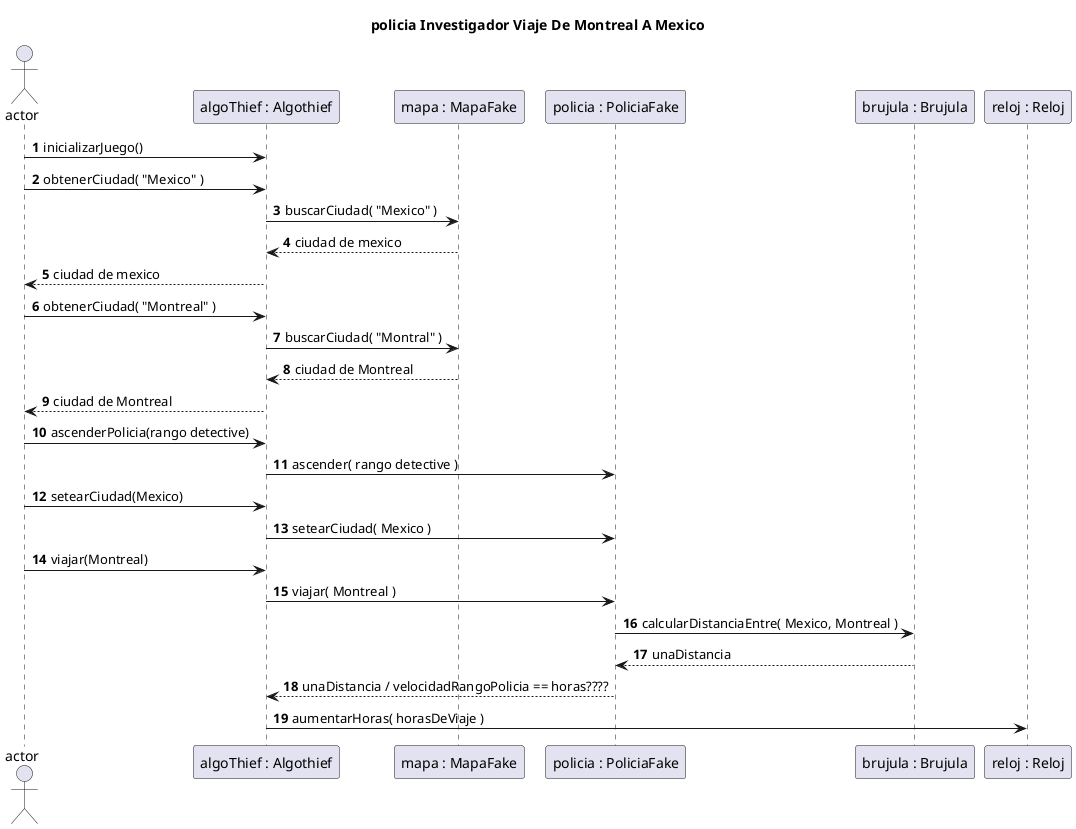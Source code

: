 @startuml
'https://plantuml.com/sequence-diagram

autonumber
title: policia Investigador Viaje De Montreal A Mexico
Actor actor

actor -> "algoThief : Algothief"  : inicializarJuego()
actor -> "algoThief : Algothief" : obtenerCiudad( "Mexico" )
"algoThief : Algothief" -> "mapa : MapaFake" : buscarCiudad( "Mexico" )
"mapa : MapaFake" --> "algoThief : Algothief" : ciudad de mexico
"algoThief : Algothief" --> actor : ciudad de mexico
actor -> "algoThief : Algothief" : obtenerCiudad( "Montreal" )
"algoThief : Algothief" -> "mapa : MapaFake" : buscarCiudad( "Montral" )
"mapa : MapaFake" --> "algoThief : Algothief" : ciudad de Montreal
"algoThief : Algothief" --> actor : ciudad de Montreal
actor -> "algoThief : Algothief" : ascenderPolicia(rango detective)
"algoThief : Algothief" -> "policia : PoliciaFake" : ascender( rango detective )
actor -> "algoThief : Algothief" : setearCiudad(Mexico)
"algoThief : Algothief" -> "policia : PoliciaFake" : setearCiudad( Mexico )
actor -> "algoThief : Algothief" : viajar(Montreal)
"algoThief : Algothief"  -> "policia : PoliciaFake" : viajar( Montreal )
"policia : PoliciaFake" -> "brujula : Brujula" : calcularDistanciaEntre( Mexico, Montreal )
"brujula : Brujula" --> "policia : PoliciaFake" : unaDistancia
"policia : PoliciaFake" --> "algoThief : Algothief" : unaDistancia / velocidadRangoPolicia == horas????
"algoThief : Algothief" -> "reloj : Reloj" : aumentarHoras( horasDeViaje )

@enduml